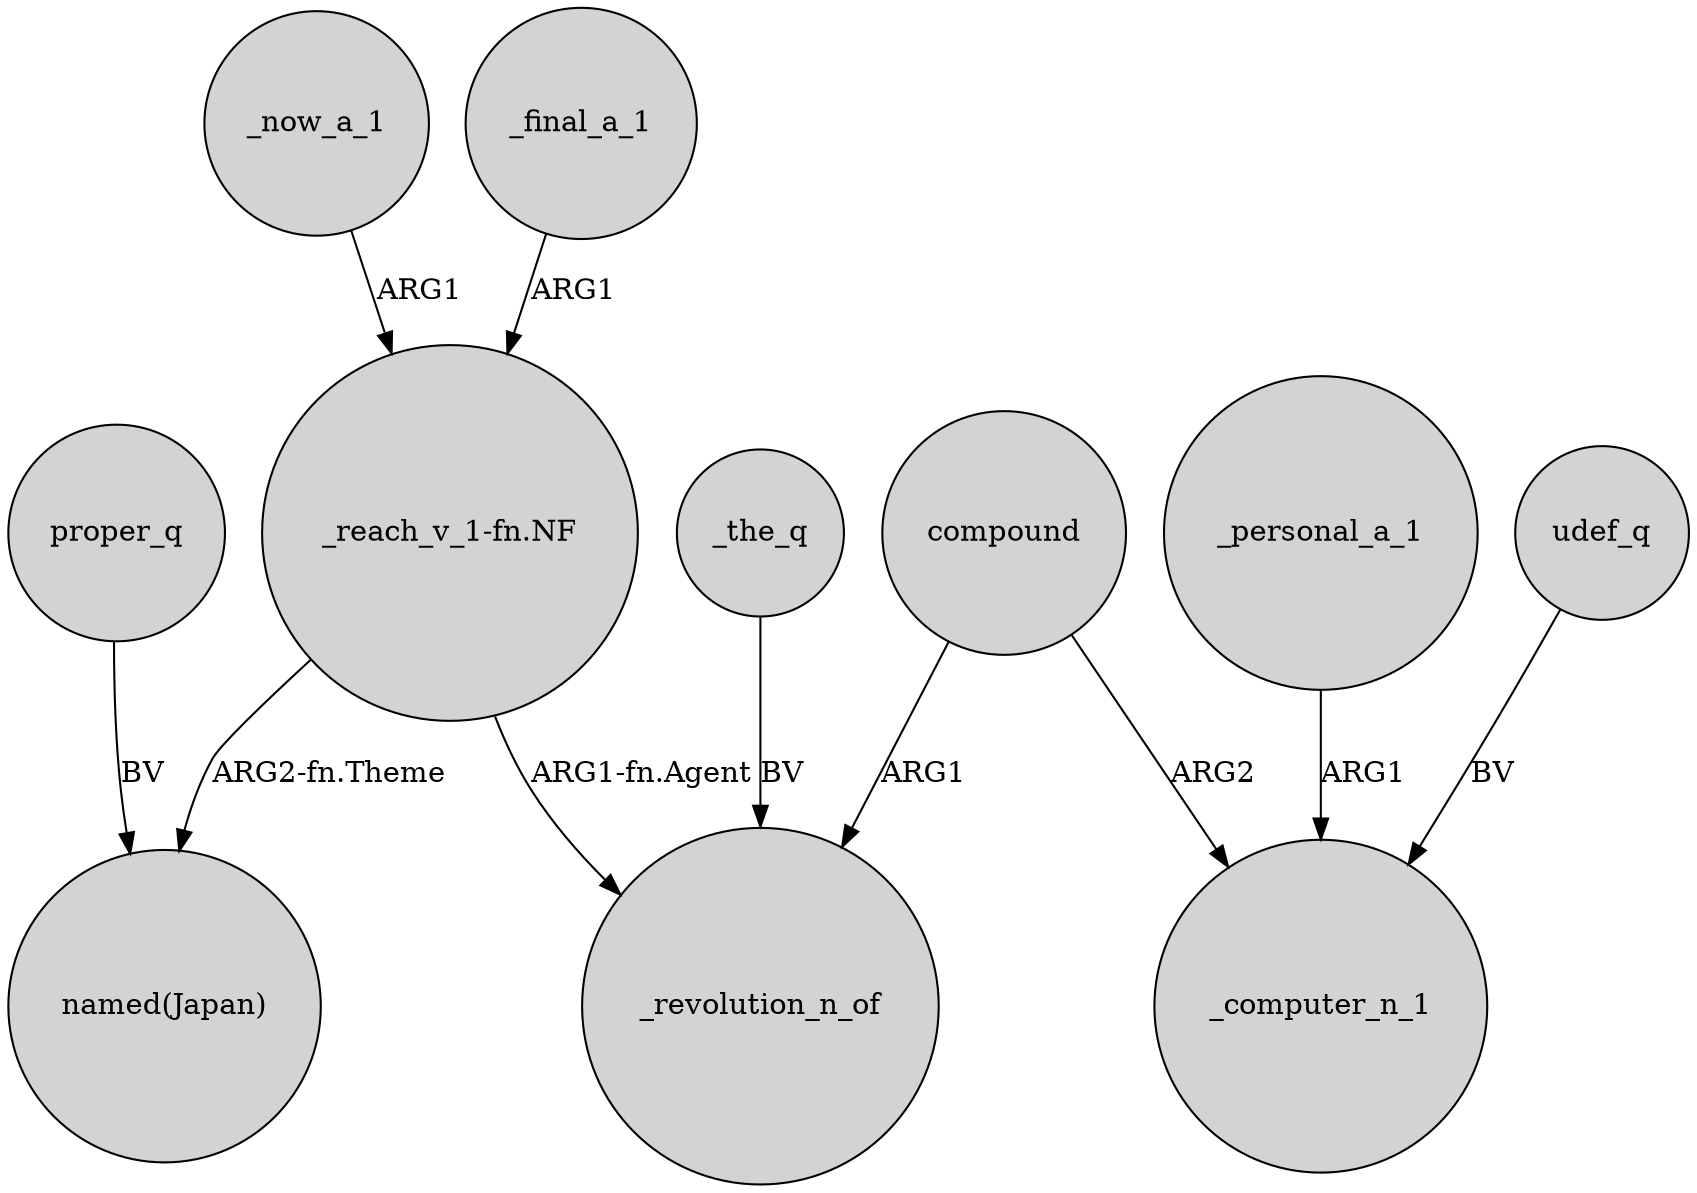 digraph {
	node [shape=circle style=filled]
	_now_a_1 -> "_reach_v_1-fn.NF" [label=ARG1]
	_the_q -> _revolution_n_of [label=BV]
	compound -> _revolution_n_of [label=ARG1]
	"_reach_v_1-fn.NF" -> "named(Japan)" [label="ARG2-fn.Theme"]
	_personal_a_1 -> _computer_n_1 [label=ARG1]
	"_reach_v_1-fn.NF" -> _revolution_n_of [label="ARG1-fn.Agent"]
	proper_q -> "named(Japan)" [label=BV]
	udef_q -> _computer_n_1 [label=BV]
	compound -> _computer_n_1 [label=ARG2]
	_final_a_1 -> "_reach_v_1-fn.NF" [label=ARG1]
}
